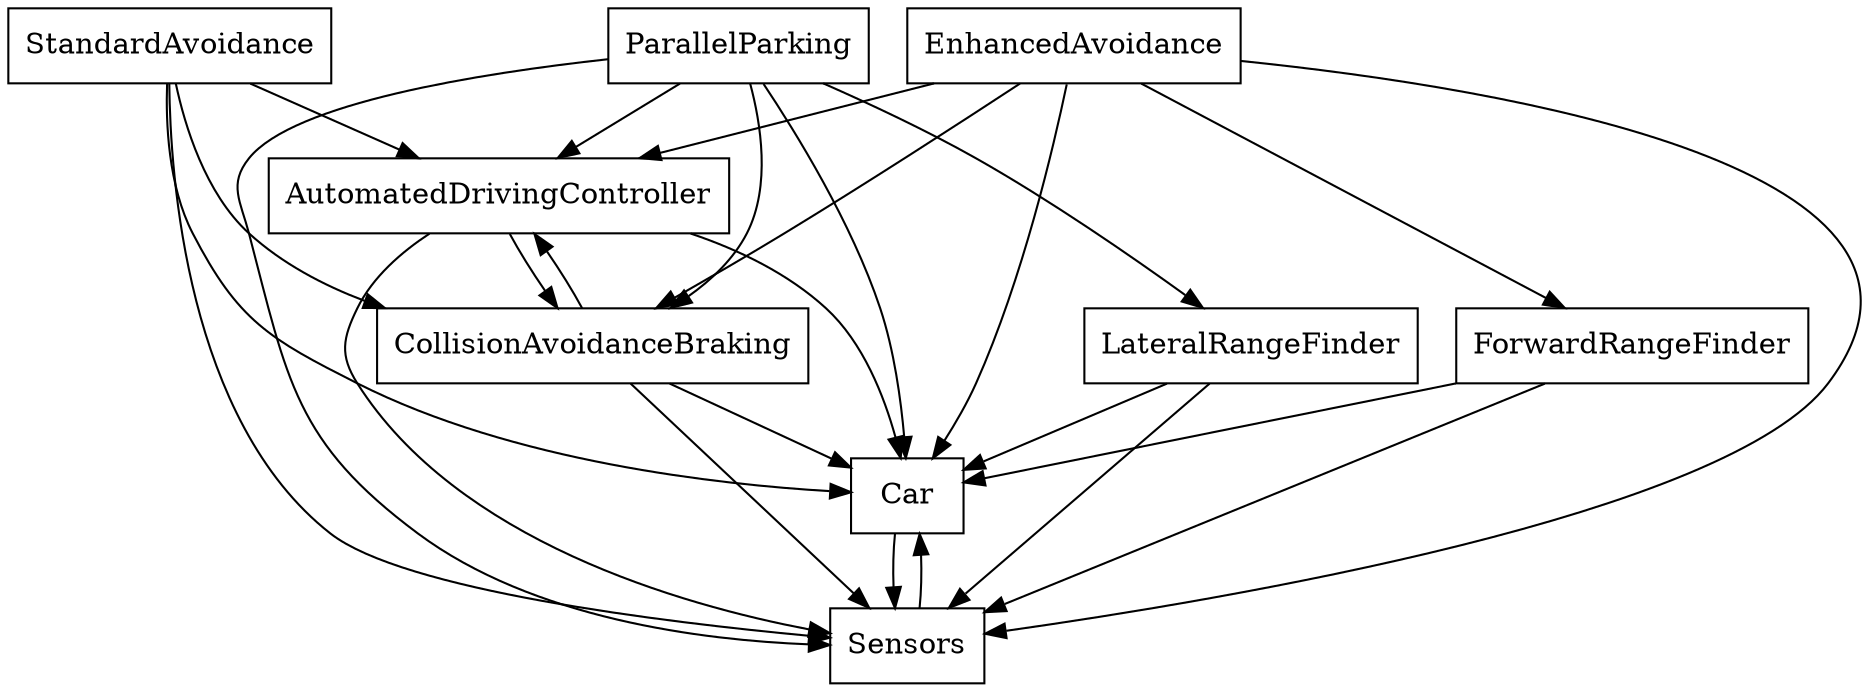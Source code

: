digraph{
graph [rankdir=TB];
node [shape=box];
edge [arrowhead=normal];
0[label="Car",]
1[label="StandardAvoidance",]
2[label="ForwardRangeFinder",]
3[label="Sensors",]
4[label="LateralRangeFinder",]
5[label="ParallelParking",]
6[label="AutomatedDrivingController",]
7[label="EnhancedAvoidance",]
8[label="CollisionAvoidanceBraking",]
0->3[label="",]
1->0[label="",]
1->3[label="",]
1->6[label="",]
1->8[label="",]
2->0[label="",]
2->3[label="",]
3->0[label="",]
4->0[label="",]
4->3[label="",]
5->0[label="",]
5->3[label="",]
5->4[label="",]
5->6[label="",]
5->8[label="",]
6->0[label="",]
6->3[label="",]
6->8[label="",]
7->0[label="",]
7->2[label="",]
7->3[label="",]
7->6[label="",]
7->8[label="",]
8->0[label="",]
8->3[label="",]
8->6[label="",]
}
